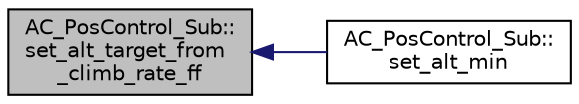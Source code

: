 digraph "AC_PosControl_Sub::set_alt_target_from_climb_rate_ff"
{
 // INTERACTIVE_SVG=YES
  edge [fontname="Helvetica",fontsize="10",labelfontname="Helvetica",labelfontsize="10"];
  node [fontname="Helvetica",fontsize="10",shape=record];
  rankdir="LR";
  Node1 [label="AC_PosControl_Sub::\lset_alt_target_from\l_climb_rate_ff",height=0.2,width=0.4,color="black", fillcolor="grey75", style="filled", fontcolor="black"];
  Node1 -> Node2 [dir="back",color="midnightblue",fontsize="10",style="solid",fontname="Helvetica"];
  Node2 [label="AC_PosControl_Sub::\lset_alt_min",height=0.2,width=0.4,color="black", fillcolor="white", style="filled",URL="$classAC__PosControl__Sub.html#a5df29cd3d6d2e766fc63c2920d89e5c1"];
}
